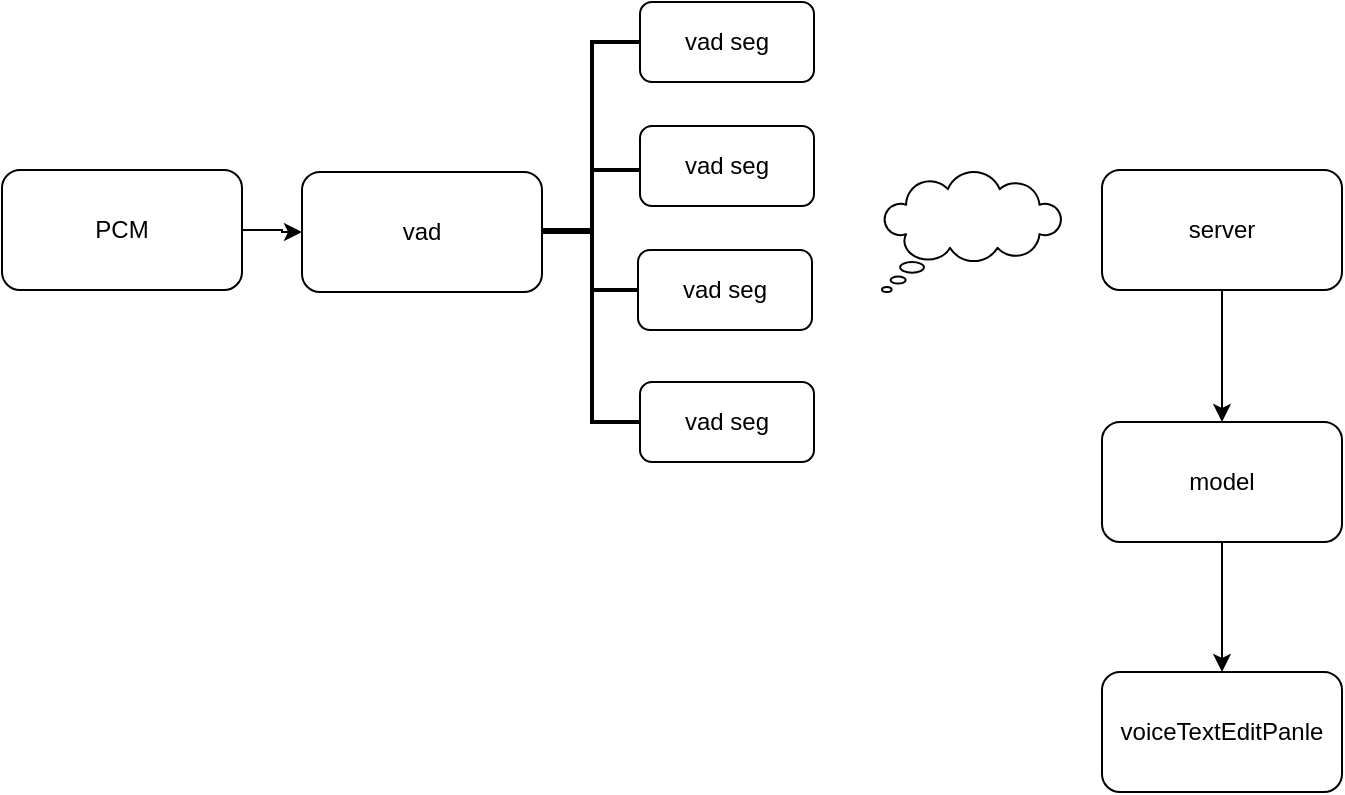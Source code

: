 <mxfile version="11.1.2" type="github"><diagram id="315i8DJlA6oCkzr_NauO" name="Page-1"><mxGraphModel dx="1422" dy="715" grid="1" gridSize="10" guides="1" tooltips="1" connect="1" arrows="1" fold="1" page="1" pageScale="1" pageWidth="827" pageHeight="1169" math="0" shadow="0"><root><mxCell id="0"/><mxCell id="1" parent="0"/><mxCell id="j0jD1nKWPLYk4IvFHpO--21" value="" style="edgeStyle=orthogonalEdgeStyle;rounded=0;orthogonalLoop=1;jettySize=auto;html=1;" edge="1" parent="1" source="j0jD1nKWPLYk4IvFHpO--1" target="j0jD1nKWPLYk4IvFHpO--2"><mxGeometry relative="1" as="geometry"/></mxCell><mxCell id="j0jD1nKWPLYk4IvFHpO--1" value="PCM" style="rounded=1;whiteSpace=wrap;html=1;" vertex="1" parent="1"><mxGeometry x="80" y="89" width="120" height="60" as="geometry"/></mxCell><mxCell id="j0jD1nKWPLYk4IvFHpO--2" value="vad" style="rounded=1;whiteSpace=wrap;html=1;" vertex="1" parent="1"><mxGeometry x="230" y="90" width="120" height="60" as="geometry"/></mxCell><mxCell id="j0jD1nKWPLYk4IvFHpO--4" value="" style="strokeWidth=2;html=1;shape=mxgraph.flowchart.annotation_2;align=left;pointerEvents=1" vertex="1" parent="1"><mxGeometry x="350" y="25" width="50" height="190" as="geometry"/></mxCell><mxCell id="j0jD1nKWPLYk4IvFHpO--5" value="" style="strokeWidth=2;html=1;shape=mxgraph.flowchart.annotation_2;align=left;pointerEvents=1" vertex="1" parent="1"><mxGeometry x="350" y="89" width="50" height="60" as="geometry"/></mxCell><mxCell id="j0jD1nKWPLYk4IvFHpO--7" value="vad seg" style="rounded=1;whiteSpace=wrap;html=1;" vertex="1" parent="1"><mxGeometry x="399" y="5" width="87" height="40" as="geometry"/></mxCell><mxCell id="j0jD1nKWPLYk4IvFHpO--8" value="vad seg" style="rounded=1;whiteSpace=wrap;html=1;" vertex="1" parent="1"><mxGeometry x="399" y="67" width="87" height="40" as="geometry"/></mxCell><mxCell id="j0jD1nKWPLYk4IvFHpO--9" value="vad seg" style="rounded=1;whiteSpace=wrap;html=1;" vertex="1" parent="1"><mxGeometry x="398" y="129" width="87" height="40" as="geometry"/></mxCell><mxCell id="j0jD1nKWPLYk4IvFHpO--10" value="vad seg" style="rounded=1;whiteSpace=wrap;html=1;" vertex="1" parent="1"><mxGeometry x="399" y="195" width="87" height="40" as="geometry"/></mxCell><mxCell id="j0jD1nKWPLYk4IvFHpO--11" value="" style="whiteSpace=wrap;html=1;shape=mxgraph.basic.cloud_callout" vertex="1" parent="1"><mxGeometry x="520" y="90" width="90" height="60" as="geometry"/></mxCell><mxCell id="j0jD1nKWPLYk4IvFHpO--23" style="edgeStyle=orthogonalEdgeStyle;rounded=0;orthogonalLoop=1;jettySize=auto;html=1;entryX=0.5;entryY=0;entryDx=0;entryDy=0;" edge="1" parent="1" source="j0jD1nKWPLYk4IvFHpO--13" target="j0jD1nKWPLYk4IvFHpO--14"><mxGeometry relative="1" as="geometry"/></mxCell><mxCell id="j0jD1nKWPLYk4IvFHpO--13" value="server" style="rounded=1;whiteSpace=wrap;html=1;" vertex="1" parent="1"><mxGeometry x="630" y="89" width="120" height="60" as="geometry"/></mxCell><mxCell id="j0jD1nKWPLYk4IvFHpO--22" style="edgeStyle=orthogonalEdgeStyle;rounded=0;orthogonalLoop=1;jettySize=auto;html=1;entryX=0.5;entryY=0;entryDx=0;entryDy=0;" edge="1" parent="1" source="j0jD1nKWPLYk4IvFHpO--14" target="j0jD1nKWPLYk4IvFHpO--15"><mxGeometry relative="1" as="geometry"/></mxCell><mxCell id="j0jD1nKWPLYk4IvFHpO--14" value="model" style="rounded=1;whiteSpace=wrap;html=1;" vertex="1" parent="1"><mxGeometry x="630" y="215" width="120" height="60" as="geometry"/></mxCell><mxCell id="j0jD1nKWPLYk4IvFHpO--15" value="voiceTextEditPanle" style="rounded=1;whiteSpace=wrap;html=1;" vertex="1" parent="1"><mxGeometry x="630" y="340" width="120" height="60" as="geometry"/></mxCell></root></mxGraphModel></diagram></mxfile>
